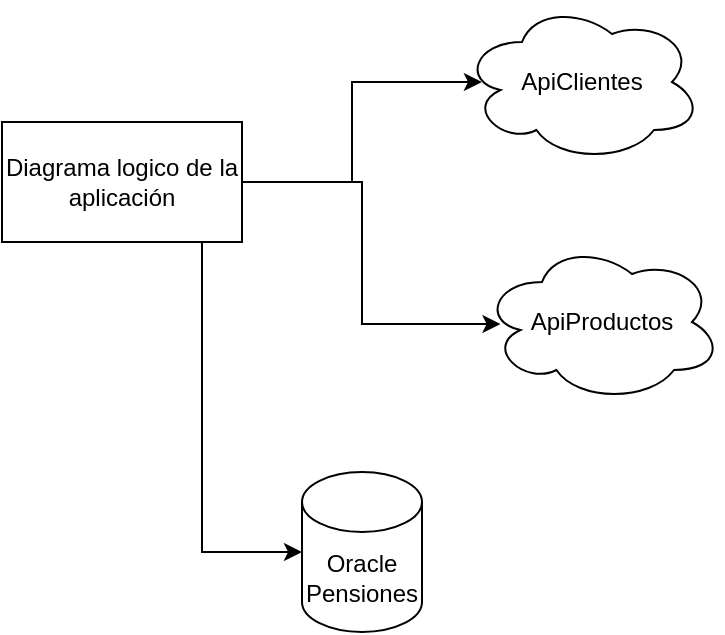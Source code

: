 <mxfile version="15.8.7" type="device"><diagram id="_-5o8KRv-cJ1nWvc9eZp" name="Page-1"><mxGraphModel dx="1024" dy="676" grid="1" gridSize="10" guides="1" tooltips="1" connect="1" arrows="1" fold="1" page="1" pageScale="1" pageWidth="1100" pageHeight="850" math="0" shadow="0"><root><mxCell id="0"/><mxCell id="1" parent="0"/><mxCell id="m99bzcTsnQDkRenvTGWX-8" style="edgeStyle=orthogonalEdgeStyle;rounded=0;orthogonalLoop=1;jettySize=auto;html=1;entryX=0.083;entryY=0.5;entryDx=0;entryDy=0;entryPerimeter=0;" edge="1" parent="1" source="m99bzcTsnQDkRenvTGWX-1" target="m99bzcTsnQDkRenvTGWX-2"><mxGeometry relative="1" as="geometry"/></mxCell><mxCell id="m99bzcTsnQDkRenvTGWX-9" style="edgeStyle=orthogonalEdgeStyle;rounded=0;orthogonalLoop=1;jettySize=auto;html=1;entryX=0.077;entryY=0.513;entryDx=0;entryDy=0;entryPerimeter=0;" edge="1" parent="1" source="m99bzcTsnQDkRenvTGWX-1" target="m99bzcTsnQDkRenvTGWX-3"><mxGeometry relative="1" as="geometry"/></mxCell><mxCell id="m99bzcTsnQDkRenvTGWX-10" style="edgeStyle=orthogonalEdgeStyle;rounded=0;orthogonalLoop=1;jettySize=auto;html=1;" edge="1" parent="1" source="m99bzcTsnQDkRenvTGWX-1" target="m99bzcTsnQDkRenvTGWX-4"><mxGeometry relative="1" as="geometry"><Array as="points"><mxPoint x="460" y="385"/></Array></mxGeometry></mxCell><mxCell id="m99bzcTsnQDkRenvTGWX-1" value="Diagrama logico de la aplicación" style="rounded=0;whiteSpace=wrap;html=1;" vertex="1" parent="1"><mxGeometry x="360" y="170" width="120" height="60" as="geometry"/></mxCell><mxCell id="m99bzcTsnQDkRenvTGWX-2" value="ApiClientes" style="ellipse;shape=cloud;whiteSpace=wrap;html=1;" vertex="1" parent="1"><mxGeometry x="590" y="110" width="120" height="80" as="geometry"/></mxCell><mxCell id="m99bzcTsnQDkRenvTGWX-3" value="ApiProductos" style="ellipse;shape=cloud;whiteSpace=wrap;html=1;" vertex="1" parent="1"><mxGeometry x="600" y="230" width="120" height="80" as="geometry"/></mxCell><mxCell id="m99bzcTsnQDkRenvTGWX-4" value="Oracle&lt;br&gt;Pensiones" style="shape=cylinder3;whiteSpace=wrap;html=1;boundedLbl=1;backgroundOutline=1;size=15;" vertex="1" parent="1"><mxGeometry x="510" y="345" width="60" height="80" as="geometry"/></mxCell></root></mxGraphModel></diagram></mxfile>